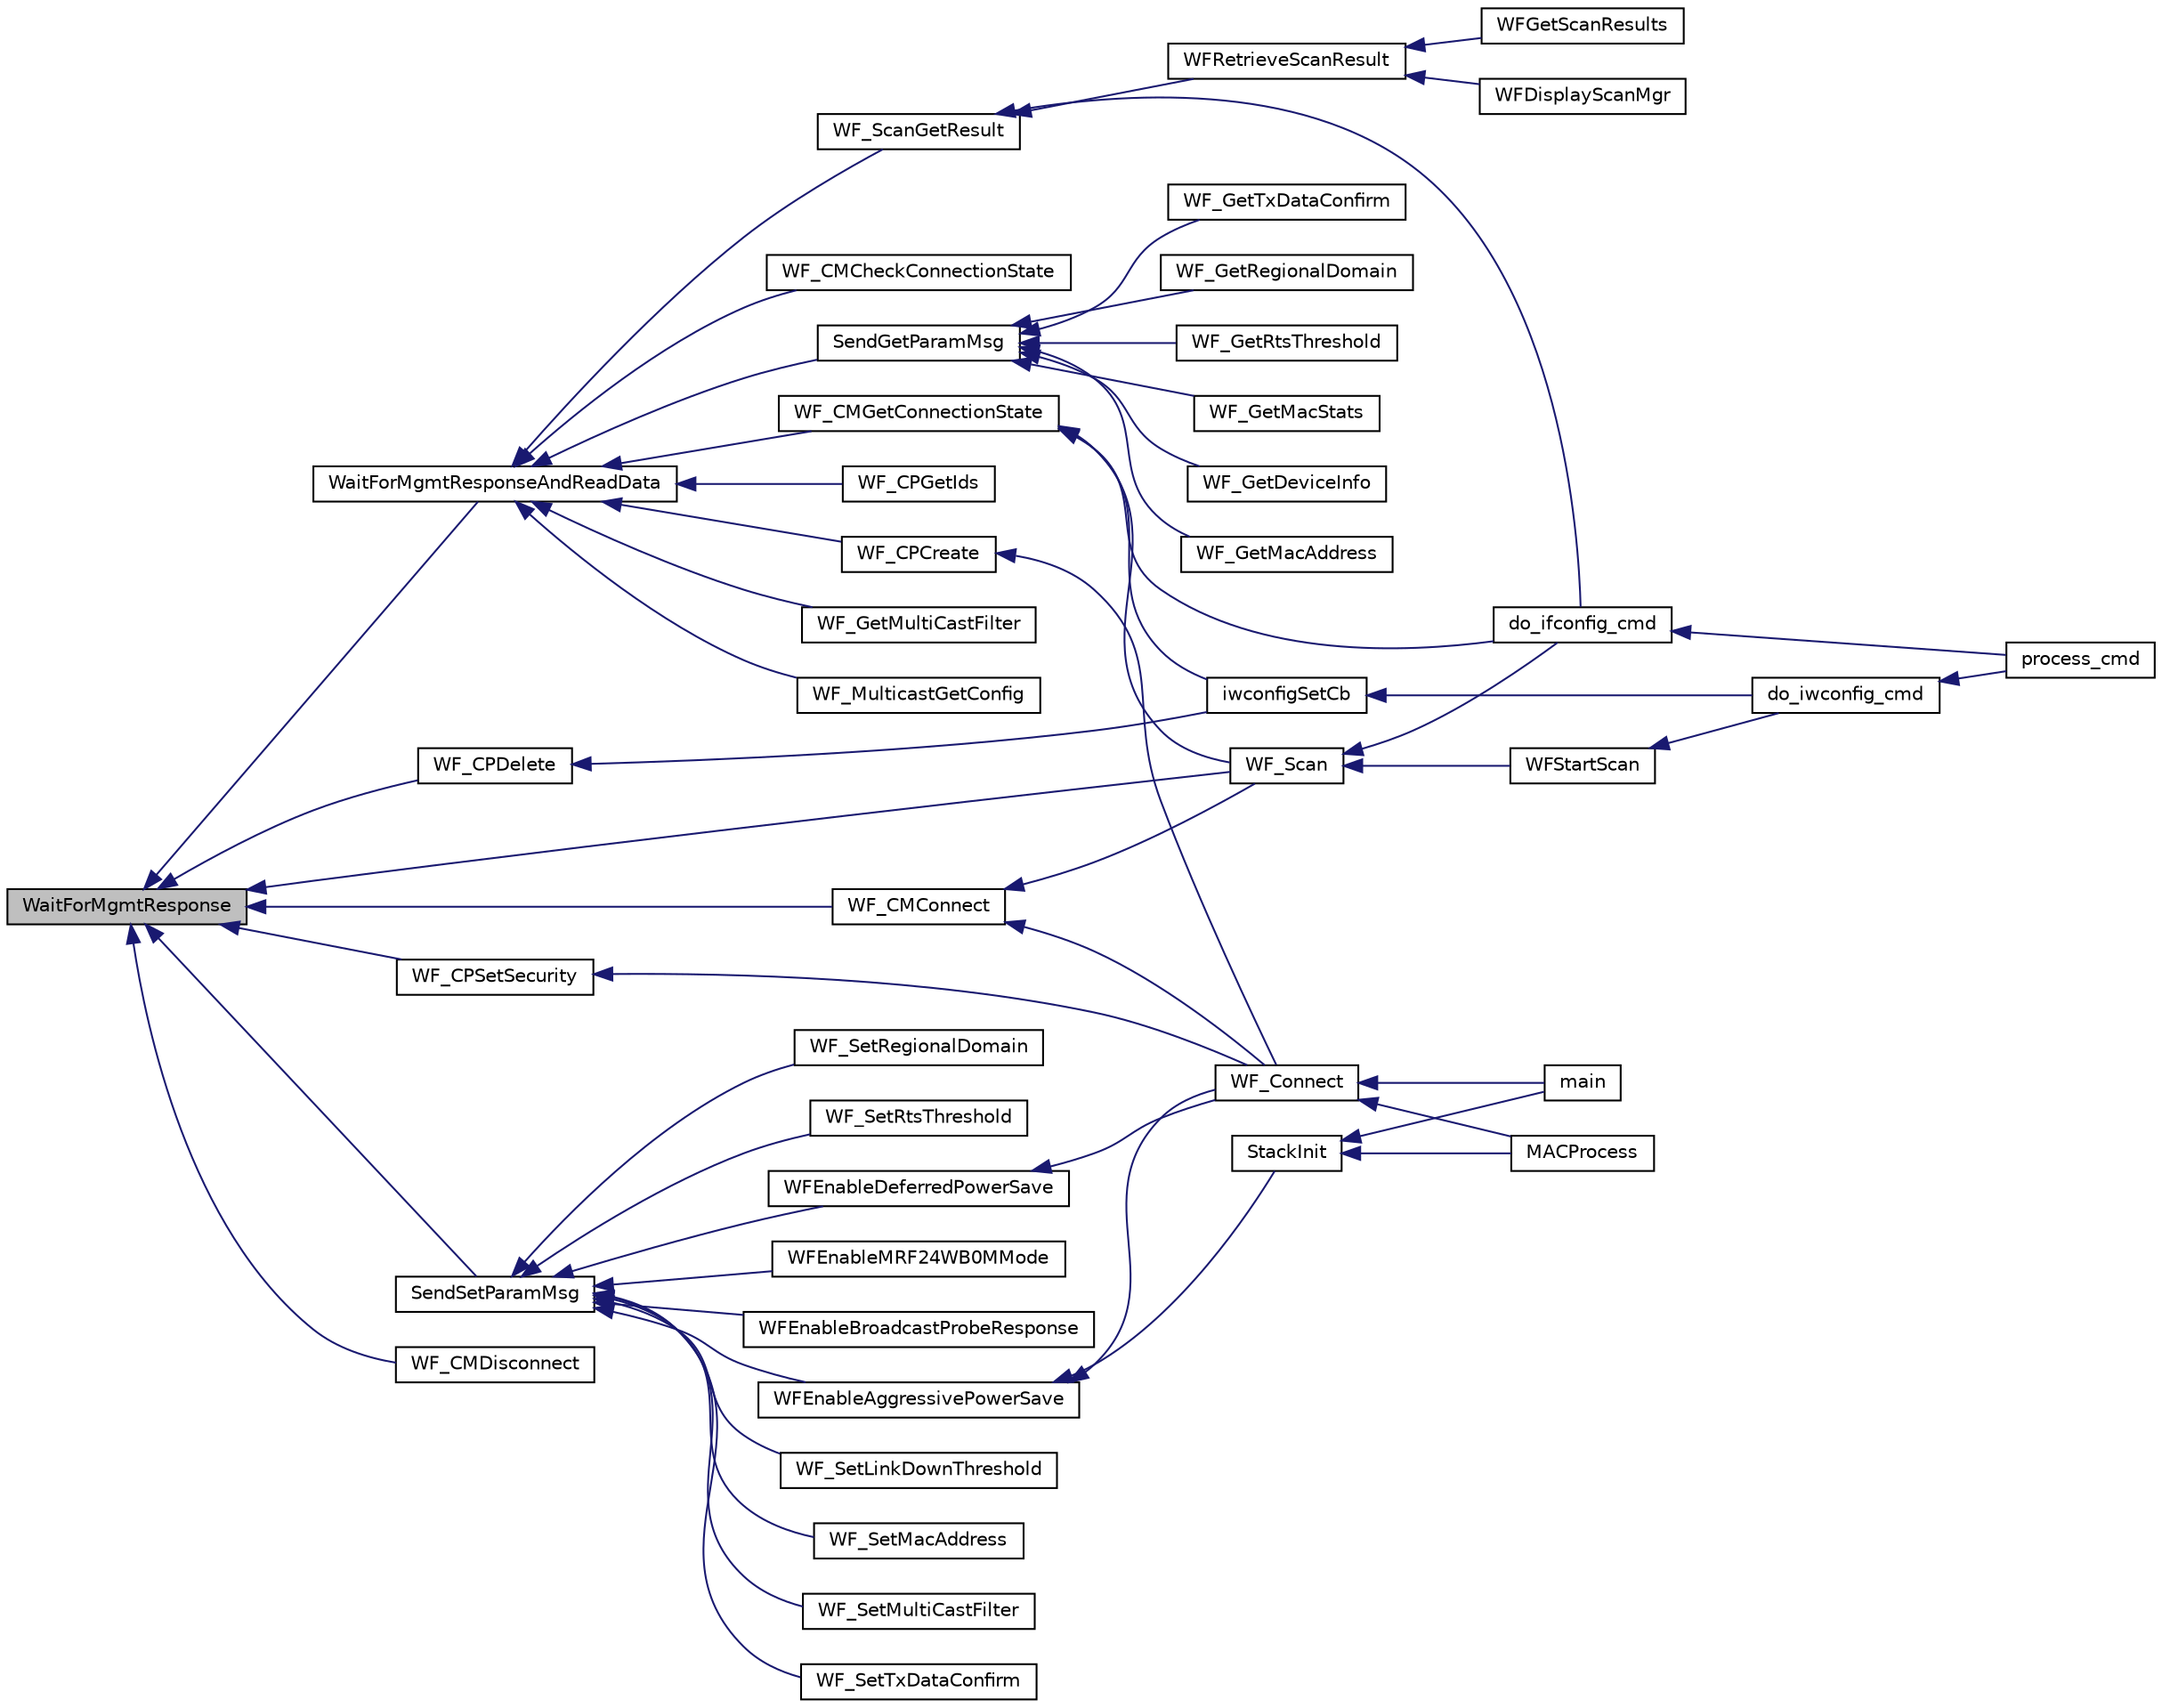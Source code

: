 digraph "WaitForMgmtResponse"
{
  edge [fontname="Helvetica",fontsize="10",labelfontname="Helvetica",labelfontsize="10"];
  node [fontname="Helvetica",fontsize="10",shape=record];
  rankdir="LR";
  Node1 [label="WaitForMgmtResponse",height=0.2,width=0.4,color="black", fillcolor="grey75", style="filled", fontcolor="black"];
  Node1 -> Node2 [dir="back",color="midnightblue",fontsize="10",style="solid"];
  Node2 [label="WF_CMConnect",height=0.2,width=0.4,color="black", fillcolor="white", style="filled",URL="$_w_f_connection_manager_8c.html#a0b1411e1413a139812e8591c70e6f690"];
  Node2 -> Node3 [dir="back",color="midnightblue",fontsize="10",style="solid"];
  Node3 [label="WF_Scan",height=0.2,width=0.4,color="black", fillcolor="white", style="filled",URL="$_w_f_scan_8c.html#abd0fe14d2253058101dcd2ce96dbdabc"];
  Node3 -> Node4 [dir="back",color="midnightblue",fontsize="10",style="solid"];
  Node4 [label="do_ifconfig_cmd",height=0.2,width=0.4,color="black", fillcolor="white", style="filled",URL="$_w_f_console_ifconfig_8c.html#a7d24f7ec577097165cbf981fd7a9ba76"];
  Node4 -> Node5 [dir="back",color="midnightblue",fontsize="10",style="solid"];
  Node5 [label="process_cmd",height=0.2,width=0.4,color="black", fillcolor="white", style="filled",URL="$_w_f_console_msg_handler_8c.html#adb34ba3f29206d313dd5bce1597db36b"];
  Node3 -> Node6 [dir="back",color="midnightblue",fontsize="10",style="solid"];
  Node6 [label="WFStartScan",height=0.2,width=0.4,color="black", fillcolor="white", style="filled",URL="$_w_f_easy_config_8c.html#ace3a4ed8433cd067c9ea749703b517ba"];
  Node6 -> Node7 [dir="back",color="midnightblue",fontsize="10",style="solid"];
  Node7 [label="do_iwconfig_cmd",height=0.2,width=0.4,color="black", fillcolor="white", style="filled",URL="$_w_f_console_iwconfig_8c.html#a2e6cbb97de35be8bbd07ca7c508020e9"];
  Node7 -> Node5 [dir="back",color="midnightblue",fontsize="10",style="solid"];
  Node2 -> Node8 [dir="back",color="midnightblue",fontsize="10",style="solid"];
  Node8 [label="WF_Connect",height=0.2,width=0.4,color="black", fillcolor="white", style="filled",URL="$_main_demo_8c.html#a112a0c7a8a37f72cab76a6fcd3f4a4e1"];
  Node8 -> Node9 [dir="back",color="midnightblue",fontsize="10",style="solid"];
  Node9 [label="MACProcess",height=0.2,width=0.4,color="black", fillcolor="white", style="filled",URL="$_w_f_mac_8c.html#a74c4ae494d118879a5d3798a74c3b905"];
  Node8 -> Node10 [dir="back",color="midnightblue",fontsize="10",style="solid"];
  Node10 [label="main",height=0.2,width=0.4,color="black", fillcolor="white", style="filled",URL="$_main_demo_8c.html#a6288eba0f8e8ad3ab1544ad731eb7667"];
  Node1 -> Node11 [dir="back",color="midnightblue",fontsize="10",style="solid"];
  Node11 [label="WF_CMDisconnect",height=0.2,width=0.4,color="black", fillcolor="white", style="filled",URL="$_w_f_connection_manager_8c.html#a3179a1ae6ebcf86d8a08c6010e023b13"];
  Node1 -> Node12 [dir="back",color="midnightblue",fontsize="10",style="solid"];
  Node12 [label="WF_CPDelete",height=0.2,width=0.4,color="black", fillcolor="white", style="filled",URL="$_w_f_connection_profile_8c.html#ac1e2f8b7109b4585a62802b4df34ff1f"];
  Node12 -> Node13 [dir="back",color="midnightblue",fontsize="10",style="solid"];
  Node13 [label="iwconfigSetCb",height=0.2,width=0.4,color="black", fillcolor="white", style="filled",URL="$_w_f_console_iwconfig_8c.html#a2108d859f2412c87e98689a272f6d12f"];
  Node13 -> Node7 [dir="back",color="midnightblue",fontsize="10",style="solid"];
  Node1 -> Node14 [dir="back",color="midnightblue",fontsize="10",style="solid"];
  Node14 [label="WF_CPSetSecurity",height=0.2,width=0.4,color="black", fillcolor="white", style="filled",URL="$_w_f_connection_profile_8c.html#aaf4a0ba2196c6f796b60156a8b2bfcdf"];
  Node14 -> Node8 [dir="back",color="midnightblue",fontsize="10",style="solid"];
  Node1 -> Node15 [dir="back",color="midnightblue",fontsize="10",style="solid"];
  Node15 [label="WaitForMgmtResponseAndReadData",height=0.2,width=0.4,color="black", fillcolor="white", style="filled",URL="$_w_f_mgmt_msg__24_g_8c.html#ae72046bc4f3b88d6c6357af96164fa3b"];
  Node15 -> Node16 [dir="back",color="midnightblue",fontsize="10",style="solid"];
  Node16 [label="WF_CMGetConnectionState",height=0.2,width=0.4,color="black", fillcolor="white", style="filled",URL="$_w_f_connection_manager_8c.html#af9168ceb5f21cc083687902ce936fd6a"];
  Node16 -> Node4 [dir="back",color="midnightblue",fontsize="10",style="solid"];
  Node16 -> Node13 [dir="back",color="midnightblue",fontsize="10",style="solid"];
  Node16 -> Node3 [dir="back",color="midnightblue",fontsize="10",style="solid"];
  Node15 -> Node17 [dir="back",color="midnightblue",fontsize="10",style="solid"];
  Node17 [label="WF_CMCheckConnectionState",height=0.2,width=0.4,color="black", fillcolor="white", style="filled",URL="$_w_f_connection_manager_8c.html#a8dab927a53f241982e1302588b9b4c8f"];
  Node15 -> Node18 [dir="back",color="midnightblue",fontsize="10",style="solid"];
  Node18 [label="WF_CPCreate",height=0.2,width=0.4,color="black", fillcolor="white", style="filled",URL="$_w_f_connection_profile_8c.html#a409118c5f7f4752e3cc90fed834f85d7"];
  Node18 -> Node8 [dir="back",color="midnightblue",fontsize="10",style="solid"];
  Node15 -> Node19 [dir="back",color="midnightblue",fontsize="10",style="solid"];
  Node19 [label="WF_CPGetIds",height=0.2,width=0.4,color="black", fillcolor="white", style="filled",URL="$_w_f_connection_profile_8c.html#a0e54e93a1610caba3130524caff3287e"];
  Node15 -> Node20 [dir="back",color="midnightblue",fontsize="10",style="solid"];
  Node20 [label="WF_GetMultiCastFilter",height=0.2,width=0.4,color="black", fillcolor="white", style="filled",URL="$_w_f_param_msg_8c.html#a47f013b92cdc97580993cec2c2770238"];
  Node15 -> Node21 [dir="back",color="midnightblue",fontsize="10",style="solid"];
  Node21 [label="SendGetParamMsg",height=0.2,width=0.4,color="black", fillcolor="white", style="filled",URL="$_w_f_param_msg_8c.html#a344ca0bfd8ec3f837e0a651c86474d24"];
  Node21 -> Node22 [dir="back",color="midnightblue",fontsize="10",style="solid"];
  Node22 [label="WF_GetDeviceInfo",height=0.2,width=0.4,color="black", fillcolor="white", style="filled",URL="$_w_f_param_msg_8c.html#a95b0d6a9e849375bbafaa6596b938314"];
  Node21 -> Node23 [dir="back",color="midnightblue",fontsize="10",style="solid"];
  Node23 [label="WF_GetMacAddress",height=0.2,width=0.4,color="black", fillcolor="white", style="filled",URL="$_w_f_param_msg_8c.html#adfaaf47a529cb28d880c4d6dec851a82"];
  Node21 -> Node24 [dir="back",color="midnightblue",fontsize="10",style="solid"];
  Node24 [label="WF_GetTxDataConfirm",height=0.2,width=0.4,color="black", fillcolor="white", style="filled",URL="$_w_f_param_msg_8c.html#a917c5a9f8679be2bf62310383397d743"];
  Node21 -> Node25 [dir="back",color="midnightblue",fontsize="10",style="solid"];
  Node25 [label="WF_GetRegionalDomain",height=0.2,width=0.4,color="black", fillcolor="white", style="filled",URL="$_w_f_param_msg_8c.html#aedfc454d3a11502ea15ea2edbecb9000"];
  Node21 -> Node26 [dir="back",color="midnightblue",fontsize="10",style="solid"];
  Node26 [label="WF_GetRtsThreshold",height=0.2,width=0.4,color="black", fillcolor="white", style="filled",URL="$_w_f_param_msg_8c.html#af13c2c9bf183d9951b36b77227081ebd"];
  Node21 -> Node27 [dir="back",color="midnightblue",fontsize="10",style="solid"];
  Node27 [label="WF_GetMacStats",height=0.2,width=0.4,color="black", fillcolor="white", style="filled",URL="$_w_f_param_msg_8c.html#a98b4c1e767dc7d429653a92611ad1fa8"];
  Node15 -> Node28 [dir="back",color="midnightblue",fontsize="10",style="solid"];
  Node28 [label="WF_MulticastGetConfig",height=0.2,width=0.4,color="black", fillcolor="white", style="filled",URL="$_w_f_param_msg__24_g_8c.html#a59c785ee0f61751caf53c1deff006739"];
  Node15 -> Node29 [dir="back",color="midnightblue",fontsize="10",style="solid"];
  Node29 [label="WF_ScanGetResult",height=0.2,width=0.4,color="black", fillcolor="white", style="filled",URL="$_w_f_scan_8c.html#a929ec53277442e432dfbb2ff9ed04260"];
  Node29 -> Node4 [dir="back",color="midnightblue",fontsize="10",style="solid"];
  Node29 -> Node30 [dir="back",color="midnightblue",fontsize="10",style="solid"];
  Node30 [label="WFRetrieveScanResult",height=0.2,width=0.4,color="black", fillcolor="white", style="filled",URL="$_w_f_easy_config_8c.html#acf8dafbca83e5b265a2c0d0b9c0a8aef"];
  Node30 -> Node31 [dir="back",color="midnightblue",fontsize="10",style="solid"];
  Node31 [label="WFGetScanResults",height=0.2,width=0.4,color="black", fillcolor="white", style="filled",URL="$_w_f_easy_config_8c.html#a9ee98a055eabf09aabe634ad613fd399"];
  Node30 -> Node32 [dir="back",color="midnightblue",fontsize="10",style="solid"];
  Node32 [label="WFDisplayScanMgr",height=0.2,width=0.4,color="black", fillcolor="white", style="filled",URL="$_w_f_mac__24_g_8c.html#a71922ce0d81f02a29466f8aa9074fbde"];
  Node1 -> Node33 [dir="back",color="midnightblue",fontsize="10",style="solid"];
  Node33 [label="SendSetParamMsg",height=0.2,width=0.4,color="black", fillcolor="white", style="filled",URL="$_w_f_param_msg_8c.html#aae563f30e5a74d61457a580a1ac55f35"];
  Node33 -> Node34 [dir="back",color="midnightblue",fontsize="10",style="solid"];
  Node34 [label="WFEnableMRF24WB0MMode",height=0.2,width=0.4,color="black", fillcolor="white", style="filled",URL="$_w_f_param_msg_8c.html#a17ea790486f65453e9e08f3e7865ce51"];
  Node33 -> Node35 [dir="back",color="midnightblue",fontsize="10",style="solid"];
  Node35 [label="WFEnableBroadcastProbeResponse",height=0.2,width=0.4,color="black", fillcolor="white", style="filled",URL="$_w_f_param_msg_8c.html#ac28fb2ce2be506a1fe6995758407cfc7"];
  Node33 -> Node36 [dir="back",color="midnightblue",fontsize="10",style="solid"];
  Node36 [label="WF_SetLinkDownThreshold",height=0.2,width=0.4,color="black", fillcolor="white", style="filled",URL="$_w_f_param_msg_8c.html#aa7774366e4884e2c9882bc5b1a781655"];
  Node33 -> Node37 [dir="back",color="midnightblue",fontsize="10",style="solid"];
  Node37 [label="WFEnableDeferredPowerSave",height=0.2,width=0.4,color="black", fillcolor="white", style="filled",URL="$_w_f_param_msg_8c.html#a1d8cfa8a815c7981f1e907b555df8e03"];
  Node37 -> Node8 [dir="back",color="midnightblue",fontsize="10",style="solid"];
  Node33 -> Node38 [dir="back",color="midnightblue",fontsize="10",style="solid"];
  Node38 [label="WFEnableAggressivePowerSave",height=0.2,width=0.4,color="black", fillcolor="white", style="filled",URL="$_w_f_param_msg_8c.html#a0edd042310380fe3dd6a980abae84d16"];
  Node38 -> Node39 [dir="back",color="midnightblue",fontsize="10",style="solid"];
  Node39 [label="StackInit",height=0.2,width=0.4,color="black", fillcolor="white", style="filled",URL="$_stack_tsk_8c.html#af71915a2bb239ba8607e939c5943eb59"];
  Node39 -> Node9 [dir="back",color="midnightblue",fontsize="10",style="solid"];
  Node39 -> Node10 [dir="back",color="midnightblue",fontsize="10",style="solid"];
  Node38 -> Node8 [dir="back",color="midnightblue",fontsize="10",style="solid"];
  Node33 -> Node40 [dir="back",color="midnightblue",fontsize="10",style="solid"];
  Node40 [label="WF_SetMacAddress",height=0.2,width=0.4,color="black", fillcolor="white", style="filled",URL="$_w_f_param_msg_8c.html#a645f26804c3466979e43b401efc8642d"];
  Node33 -> Node41 [dir="back",color="midnightblue",fontsize="10",style="solid"];
  Node41 [label="WF_SetMultiCastFilter",height=0.2,width=0.4,color="black", fillcolor="white", style="filled",URL="$_w_f_param_msg_8c.html#a97517509be83045b855e76077617eb69"];
  Node33 -> Node42 [dir="back",color="midnightblue",fontsize="10",style="solid"];
  Node42 [label="WF_SetTxDataConfirm",height=0.2,width=0.4,color="black", fillcolor="white", style="filled",URL="$_w_f_param_msg_8c.html#a858ffdcbc130e449b0785d489690886d"];
  Node33 -> Node43 [dir="back",color="midnightblue",fontsize="10",style="solid"];
  Node43 [label="WF_SetRegionalDomain",height=0.2,width=0.4,color="black", fillcolor="white", style="filled",URL="$_w_f_param_msg_8c.html#a12a10bb7ff898ee4ef6d6a34d1c9ac6f"];
  Node33 -> Node44 [dir="back",color="midnightblue",fontsize="10",style="solid"];
  Node44 [label="WF_SetRtsThreshold",height=0.2,width=0.4,color="black", fillcolor="white", style="filled",URL="$_w_f_param_msg_8c.html#a4dbc47cd2474e7a49a608067a736882a"];
  Node1 -> Node3 [dir="back",color="midnightblue",fontsize="10",style="solid"];
}
